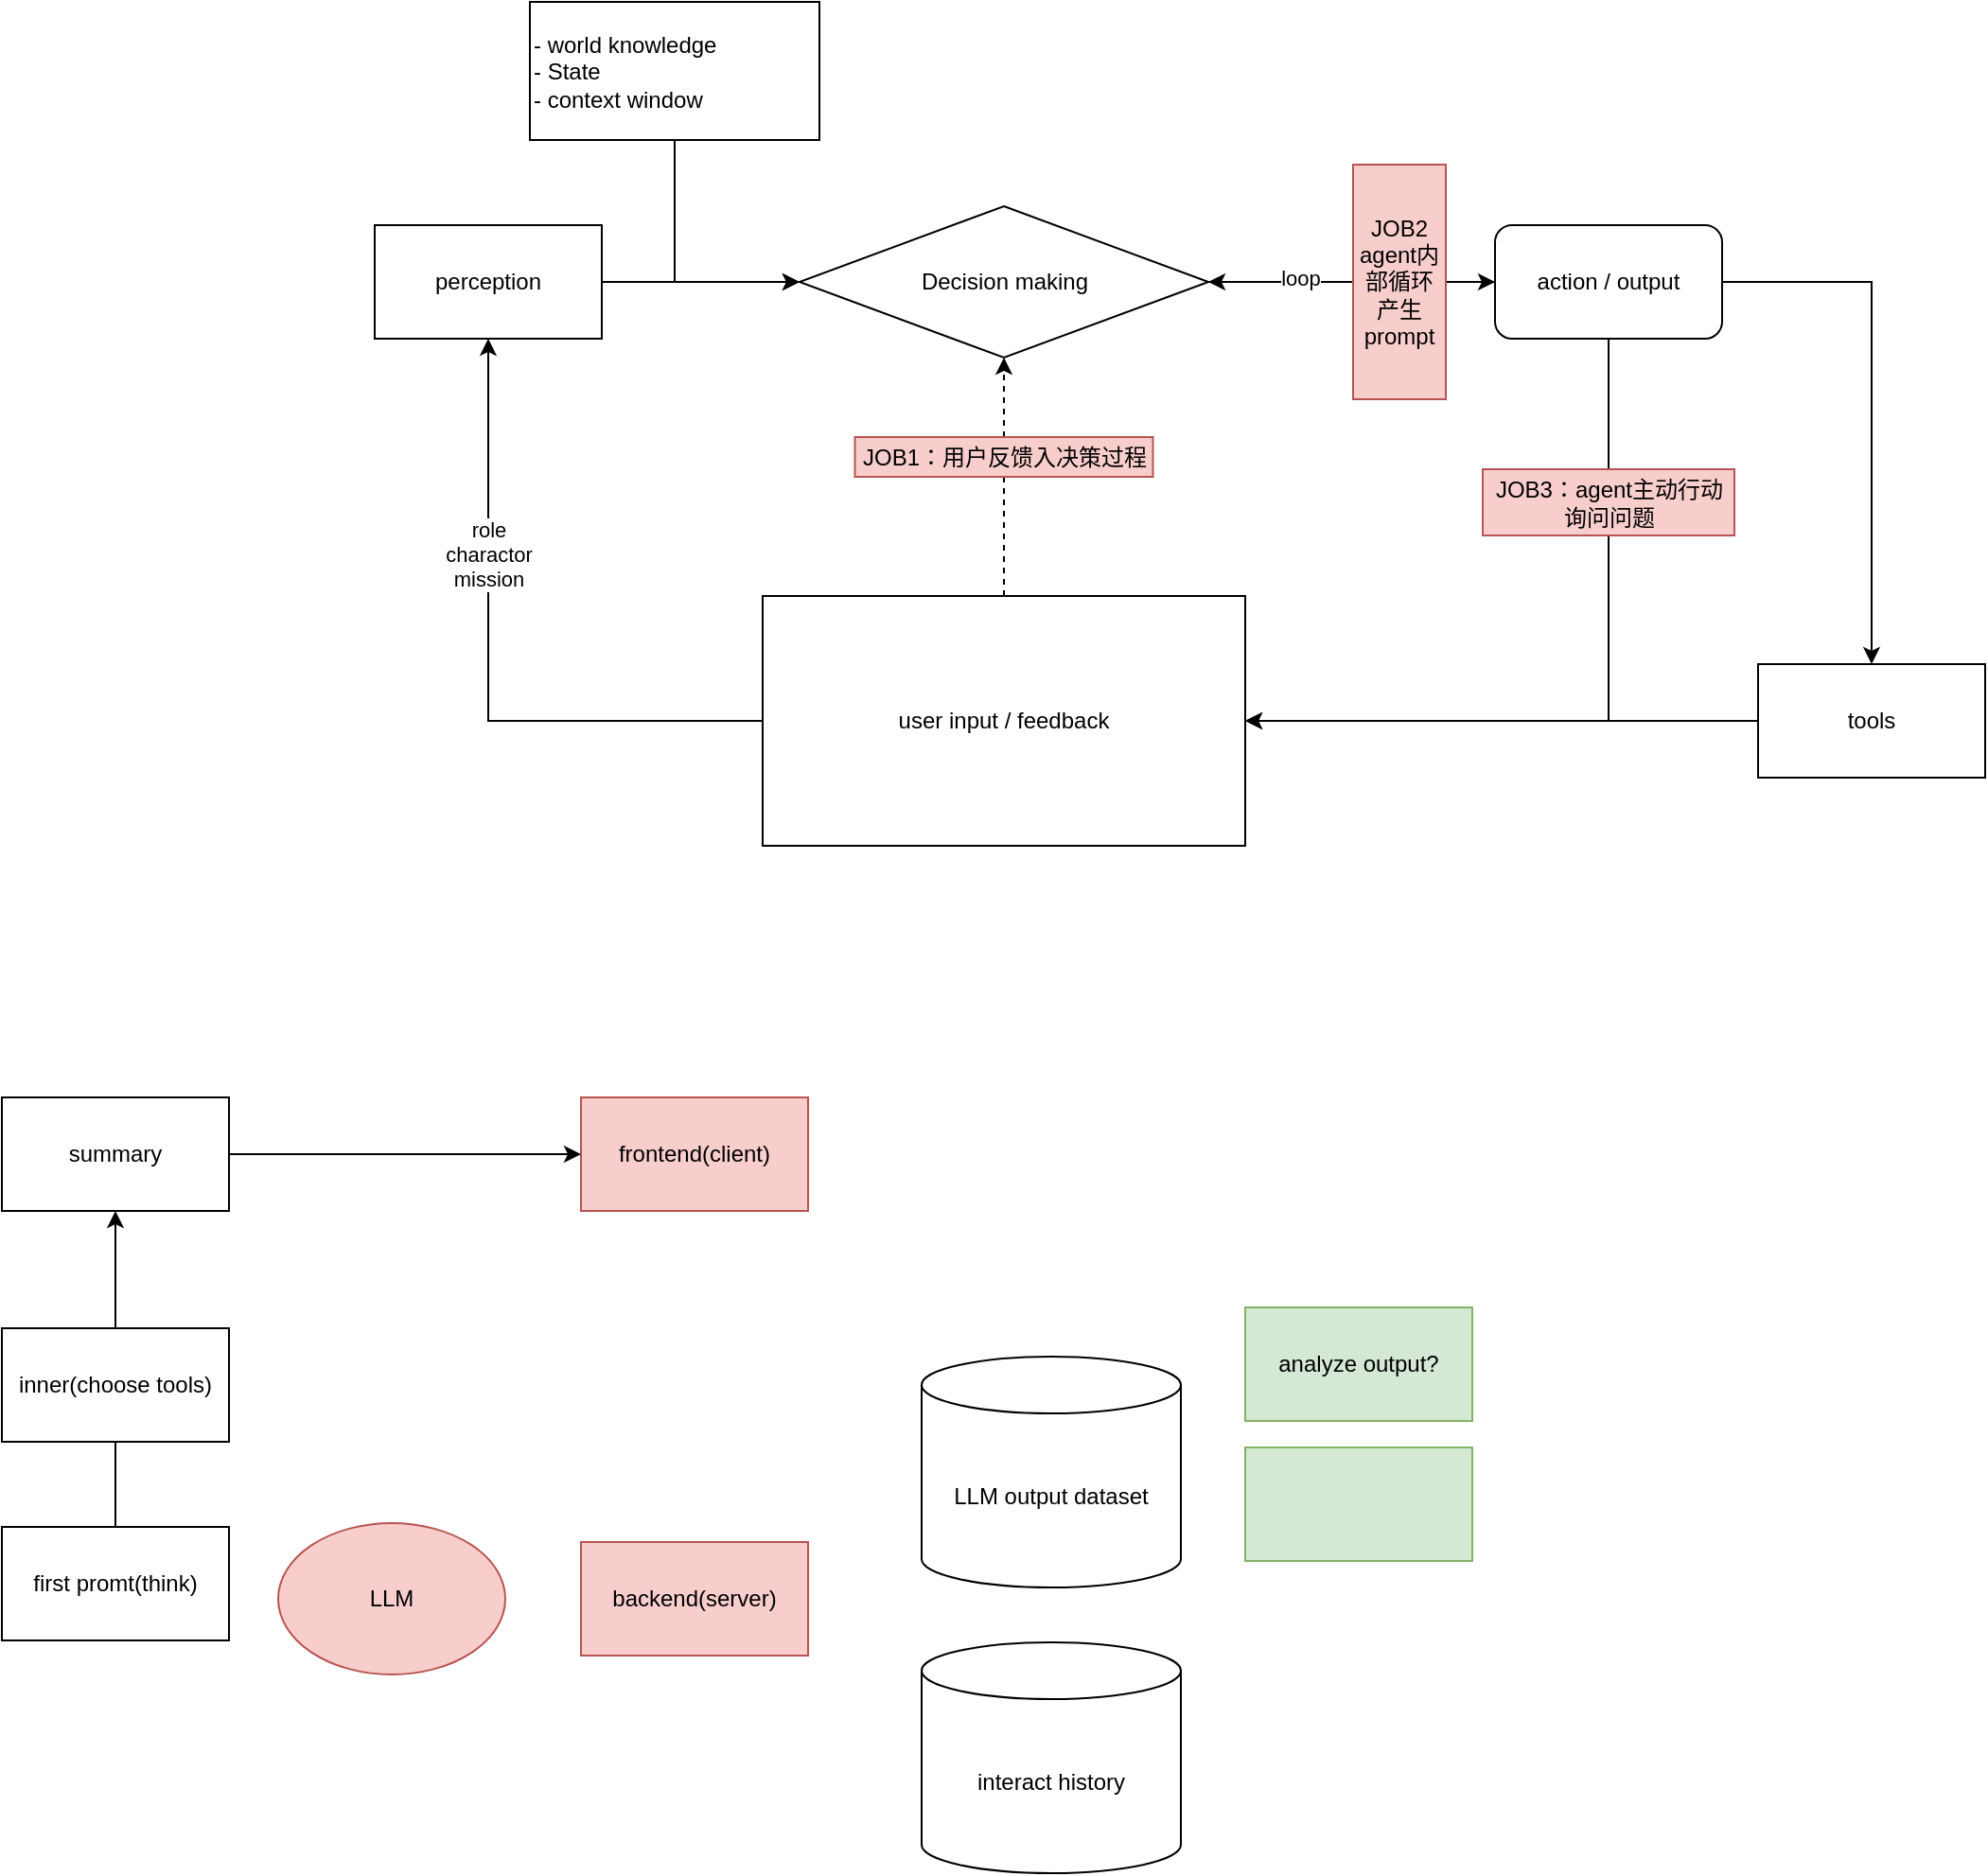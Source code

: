 <mxfile version="24.8.4">
  <diagram name="第 1 页" id="6qtlrhqvGVMhSLtM3vMk">
    <mxGraphModel dx="1354" dy="605" grid="0" gridSize="10" guides="1" tooltips="1" connect="1" arrows="1" fold="1" page="0" pageScale="1" pageWidth="827" pageHeight="1169" math="0" shadow="0">
      <root>
        <mxCell id="0" />
        <mxCell id="1" parent="0" />
        <mxCell id="uCYTDgje04zDZOGfKJm4-18" style="edgeStyle=orthogonalEdgeStyle;rounded=0;orthogonalLoop=1;jettySize=auto;html=1;exitX=1;exitY=0.5;exitDx=0;exitDy=0;entryX=0;entryY=0.5;entryDx=0;entryDy=0;" parent="1" source="uCYTDgje04zDZOGfKJm4-15" target="uCYTDgje04zDZOGfKJm4-17" edge="1">
          <mxGeometry relative="1" as="geometry" />
        </mxCell>
        <mxCell id="uCYTDgje04zDZOGfKJm4-15" value="perception" style="rounded=0;whiteSpace=wrap;html=1;" parent="1" vertex="1">
          <mxGeometry x="-50" y="272" width="120" height="60" as="geometry" />
        </mxCell>
        <mxCell id="uCYTDgje04zDZOGfKJm4-30" style="edgeStyle=orthogonalEdgeStyle;rounded=0;orthogonalLoop=1;jettySize=auto;html=1;exitX=0.5;exitY=1;exitDx=0;exitDy=0;entryX=0;entryY=0.5;entryDx=0;entryDy=0;" parent="1" source="uCYTDgje04zDZOGfKJm4-16" target="uCYTDgje04zDZOGfKJm4-17" edge="1">
          <mxGeometry relative="1" as="geometry" />
        </mxCell>
        <mxCell id="uCYTDgje04zDZOGfKJm4-16" value="- world knowledge&lt;br&gt;- State&lt;br&gt;- context window" style="rounded=0;whiteSpace=wrap;html=1;align=left;" parent="1" vertex="1">
          <mxGeometry x="32" y="154" width="153" height="73" as="geometry" />
        </mxCell>
        <mxCell id="uCYTDgje04zDZOGfKJm4-25" style="edgeStyle=orthogonalEdgeStyle;rounded=0;orthogonalLoop=1;jettySize=auto;html=1;exitX=1;exitY=0.5;exitDx=0;exitDy=0;entryX=0;entryY=0.5;entryDx=0;entryDy=0;" parent="1" source="uCYTDgje04zDZOGfKJm4-17" target="uCYTDgje04zDZOGfKJm4-24" edge="1">
          <mxGeometry relative="1" as="geometry" />
        </mxCell>
        <mxCell id="uCYTDgje04zDZOGfKJm4-17" value="Decision making" style="rhombus;whiteSpace=wrap;html=1;" parent="1" vertex="1">
          <mxGeometry x="174.5" y="262" width="216" height="80" as="geometry" />
        </mxCell>
        <mxCell id="uCYTDgje04zDZOGfKJm4-21" style="edgeStyle=orthogonalEdgeStyle;rounded=0;orthogonalLoop=1;jettySize=auto;html=1;exitX=0;exitY=0.5;exitDx=0;exitDy=0;entryX=0.5;entryY=1;entryDx=0;entryDy=0;" parent="1" source="uCYTDgje04zDZOGfKJm4-20" target="uCYTDgje04zDZOGfKJm4-15" edge="1">
          <mxGeometry relative="1" as="geometry" />
        </mxCell>
        <mxCell id="uCYTDgje04zDZOGfKJm4-29" value="role&lt;br&gt;charactor&lt;br&gt;mission" style="edgeLabel;html=1;align=center;verticalAlign=middle;resizable=0;points=[];" parent="uCYTDgje04zDZOGfKJm4-21" vertex="1" connectable="0">
          <mxGeometry x="0.343" relative="1" as="geometry">
            <mxPoint as="offset" />
          </mxGeometry>
        </mxCell>
        <mxCell id="uCYTDgje04zDZOGfKJm4-22" style="edgeStyle=orthogonalEdgeStyle;rounded=0;orthogonalLoop=1;jettySize=auto;html=1;exitX=0.5;exitY=0;exitDx=0;exitDy=0;dashed=1;" parent="1" source="uCYTDgje04zDZOGfKJm4-20" target="uCYTDgje04zDZOGfKJm4-17" edge="1">
          <mxGeometry relative="1" as="geometry" />
        </mxCell>
        <mxCell id="uCYTDgje04zDZOGfKJm4-20" value="user input / feedback" style="rounded=0;whiteSpace=wrap;html=1;" parent="1" vertex="1">
          <mxGeometry x="155" y="468" width="255" height="132" as="geometry" />
        </mxCell>
        <mxCell id="uCYTDgje04zDZOGfKJm4-28" style="edgeStyle=orthogonalEdgeStyle;rounded=0;orthogonalLoop=1;jettySize=auto;html=1;exitX=0;exitY=0.5;exitDx=0;exitDy=0;entryX=1;entryY=0.5;entryDx=0;entryDy=0;" parent="1" source="uCYTDgje04zDZOGfKJm4-23" target="uCYTDgje04zDZOGfKJm4-20" edge="1">
          <mxGeometry relative="1" as="geometry" />
        </mxCell>
        <mxCell id="uCYTDgje04zDZOGfKJm4-23" value="tools" style="rounded=0;whiteSpace=wrap;html=1;" parent="1" vertex="1">
          <mxGeometry x="681" y="504" width="120" height="60" as="geometry" />
        </mxCell>
        <mxCell id="uCYTDgje04zDZOGfKJm4-32" style="edgeStyle=orthogonalEdgeStyle;rounded=0;orthogonalLoop=1;jettySize=auto;html=1;exitX=0;exitY=0.5;exitDx=0;exitDy=0;entryX=1;entryY=0.5;entryDx=0;entryDy=0;" parent="1" source="uCYTDgje04zDZOGfKJm4-24" target="uCYTDgje04zDZOGfKJm4-17" edge="1">
          <mxGeometry relative="1" as="geometry" />
        </mxCell>
        <mxCell id="uCYTDgje04zDZOGfKJm4-33" value="loop" style="edgeLabel;html=1;align=center;verticalAlign=middle;resizable=0;points=[];" parent="uCYTDgje04zDZOGfKJm4-32" vertex="1" connectable="0">
          <mxGeometry x="0.214" y="1" relative="1" as="geometry">
            <mxPoint x="-11" y="-3" as="offset" />
          </mxGeometry>
        </mxCell>
        <mxCell id="uCYTDgje04zDZOGfKJm4-37" style="edgeStyle=orthogonalEdgeStyle;rounded=0;orthogonalLoop=1;jettySize=auto;html=1;exitX=0.5;exitY=1;exitDx=0;exitDy=0;entryX=1;entryY=0.5;entryDx=0;entryDy=0;" parent="1" source="uCYTDgje04zDZOGfKJm4-24" target="uCYTDgje04zDZOGfKJm4-20" edge="1">
          <mxGeometry relative="1" as="geometry" />
        </mxCell>
        <mxCell id="uCYTDgje04zDZOGfKJm4-38" style="edgeStyle=orthogonalEdgeStyle;rounded=0;orthogonalLoop=1;jettySize=auto;html=1;exitX=1;exitY=0.5;exitDx=0;exitDy=0;entryX=0.5;entryY=0;entryDx=0;entryDy=0;" parent="1" source="uCYTDgje04zDZOGfKJm4-24" target="uCYTDgje04zDZOGfKJm4-23" edge="1">
          <mxGeometry relative="1" as="geometry" />
        </mxCell>
        <mxCell id="uCYTDgje04zDZOGfKJm4-24" value="action / output" style="rounded=1;whiteSpace=wrap;html=1;" parent="1" vertex="1">
          <mxGeometry x="542" y="272" width="120" height="60" as="geometry" />
        </mxCell>
        <mxCell id="uCYTDgje04zDZOGfKJm4-34" value="JOB1：用户反馈入决策过程" style="rounded=0;whiteSpace=wrap;html=1;fillColor=#f8cecc;strokeColor=#b85450;" parent="1" vertex="1">
          <mxGeometry x="203.75" y="384" width="157.5" height="21" as="geometry" />
        </mxCell>
        <mxCell id="uCYTDgje04zDZOGfKJm4-35" value="JOB2&lt;br&gt;agent内部循环产生prompt" style="rounded=0;whiteSpace=wrap;html=1;fillColor=#f8cecc;strokeColor=#b85450;" parent="1" vertex="1">
          <mxGeometry x="467" y="240" width="49" height="124" as="geometry" />
        </mxCell>
        <mxCell id="uCYTDgje04zDZOGfKJm4-36" value="JOB3：agent主动行动询问问题" style="rounded=0;whiteSpace=wrap;html=1;fillColor=#f8cecc;strokeColor=#b85450;" parent="1" vertex="1">
          <mxGeometry x="535.5" y="401" width="133" height="35" as="geometry" />
        </mxCell>
        <mxCell id="u5mfamdztPYe69HT2Pw6-1" value="frontend(client)" style="rounded=0;whiteSpace=wrap;html=1;fillColor=#f8cecc;strokeColor=#b85450;" vertex="1" parent="1">
          <mxGeometry x="59" y="733" width="120" height="60" as="geometry" />
        </mxCell>
        <mxCell id="u5mfamdztPYe69HT2Pw6-2" value="backend(server)" style="rounded=0;whiteSpace=wrap;html=1;fillColor=#f8cecc;strokeColor=#b85450;" vertex="1" parent="1">
          <mxGeometry x="59" y="968" width="120" height="60" as="geometry" />
        </mxCell>
        <mxCell id="u5mfamdztPYe69HT2Pw6-3" value="LLM output dataset" style="shape=cylinder3;whiteSpace=wrap;html=1;boundedLbl=1;backgroundOutline=1;size=15;" vertex="1" parent="1">
          <mxGeometry x="239" y="870" width="137" height="122" as="geometry" />
        </mxCell>
        <mxCell id="u5mfamdztPYe69HT2Pw6-5" value="LLM" style="ellipse;whiteSpace=wrap;html=1;fillColor=#f8cecc;strokeColor=#b85450;" vertex="1" parent="1">
          <mxGeometry x="-101" y="958" width="120" height="80" as="geometry" />
        </mxCell>
        <mxCell id="u5mfamdztPYe69HT2Pw6-9" value="" style="edgeStyle=orthogonalEdgeStyle;rounded=0;orthogonalLoop=1;jettySize=auto;html=1;" edge="1" parent="1" source="u5mfamdztPYe69HT2Pw6-6" target="u5mfamdztPYe69HT2Pw6-8">
          <mxGeometry relative="1" as="geometry" />
        </mxCell>
        <mxCell id="u5mfamdztPYe69HT2Pw6-6" value="first promt(think)" style="rounded=0;whiteSpace=wrap;html=1;" vertex="1" parent="1">
          <mxGeometry x="-247" y="960" width="120" height="60" as="geometry" />
        </mxCell>
        <mxCell id="u5mfamdztPYe69HT2Pw6-7" value="inner(choose tools)" style="rounded=0;whiteSpace=wrap;html=1;" vertex="1" parent="1">
          <mxGeometry x="-247" y="855" width="120" height="60" as="geometry" />
        </mxCell>
        <mxCell id="u5mfamdztPYe69HT2Pw6-12" style="edgeStyle=orthogonalEdgeStyle;rounded=0;orthogonalLoop=1;jettySize=auto;html=1;exitX=1;exitY=0.5;exitDx=0;exitDy=0;" edge="1" parent="1" source="u5mfamdztPYe69HT2Pw6-8" target="u5mfamdztPYe69HT2Pw6-1">
          <mxGeometry relative="1" as="geometry" />
        </mxCell>
        <mxCell id="u5mfamdztPYe69HT2Pw6-8" value="summary" style="rounded=0;whiteSpace=wrap;html=1;" vertex="1" parent="1">
          <mxGeometry x="-247" y="733" width="120" height="60" as="geometry" />
        </mxCell>
        <mxCell id="u5mfamdztPYe69HT2Pw6-14" value="interact history" style="shape=cylinder3;whiteSpace=wrap;html=1;boundedLbl=1;backgroundOutline=1;size=15;" vertex="1" parent="1">
          <mxGeometry x="239" y="1021" width="137" height="122" as="geometry" />
        </mxCell>
        <mxCell id="u5mfamdztPYe69HT2Pw6-15" value="analyze output?" style="rounded=0;whiteSpace=wrap;html=1;fillColor=#d5e8d4;strokeColor=#82b366;" vertex="1" parent="1">
          <mxGeometry x="410" y="844" width="120" height="60" as="geometry" />
        </mxCell>
        <mxCell id="u5mfamdztPYe69HT2Pw6-16" value="" style="rounded=0;whiteSpace=wrap;html=1;fillColor=#d5e8d4;strokeColor=#82b366;" vertex="1" parent="1">
          <mxGeometry x="410" y="918" width="120" height="60" as="geometry" />
        </mxCell>
      </root>
    </mxGraphModel>
  </diagram>
</mxfile>
